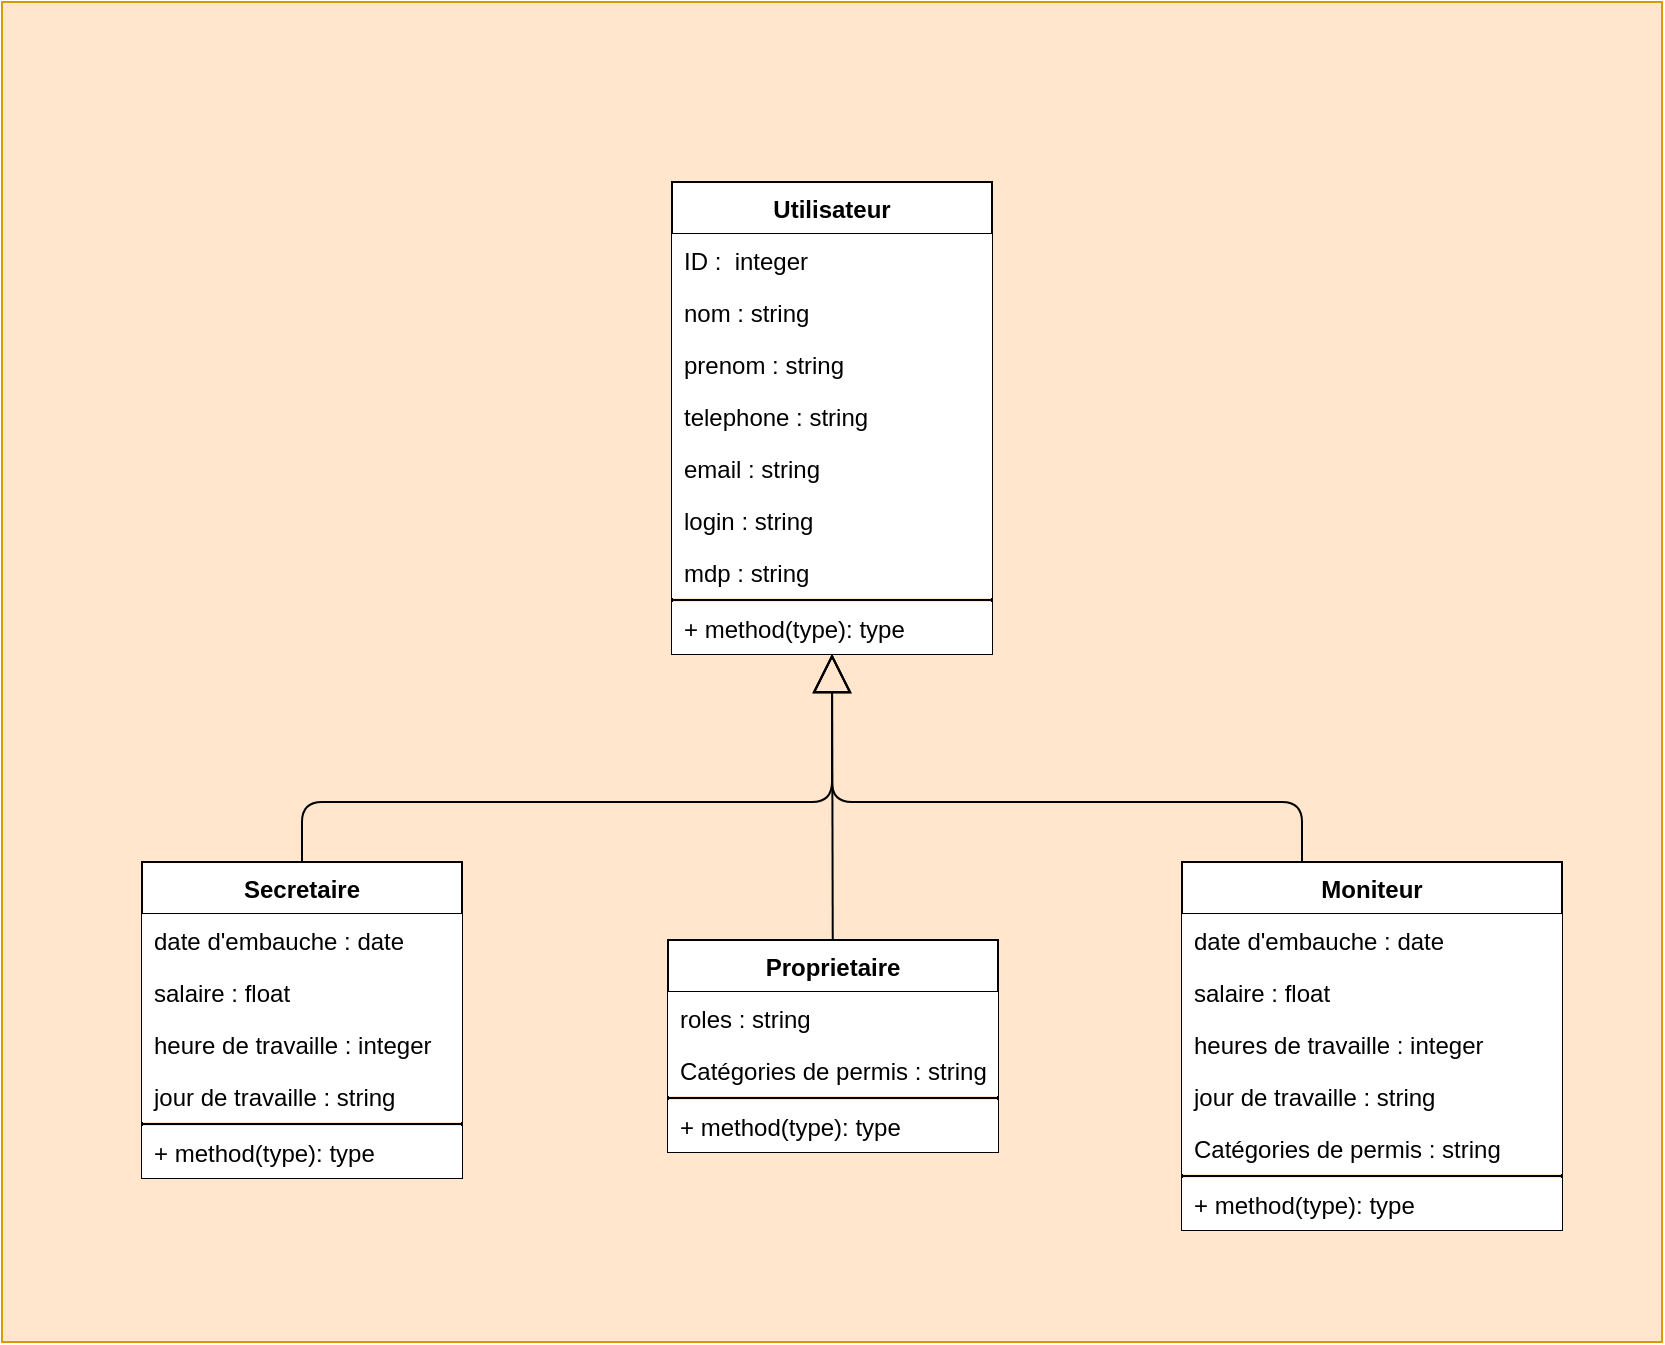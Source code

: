 <mxfile>
    <diagram id="sC_D1x3g-kMsPNdWYfEw" name="Page-1">
        <mxGraphModel dx="871" dy="530" grid="1" gridSize="10" guides="1" tooltips="1" connect="1" arrows="1" fold="1" page="1" pageScale="1" pageWidth="850" pageHeight="1100" math="0" shadow="0">
            <root>
                <mxCell id="0"/>
                <mxCell id="1" parent="0"/>
                <mxCell id="2" value="" style="rounded=0;whiteSpace=wrap;html=1;fillColor=#ffe6cc;strokeColor=#d79b00;" parent="1" vertex="1">
                    <mxGeometry x="10" y="10" width="830" height="670" as="geometry"/>
                </mxCell>
                <mxCell id="3" value="Utilisateur" style="swimlane;fontStyle=1;align=center;verticalAlign=top;childLayout=stackLayout;horizontal=1;startSize=26;horizontalStack=0;resizeParent=1;resizeParentMax=0;resizeLast=0;collapsible=1;marginBottom=0;" parent="1" vertex="1">
                    <mxGeometry x="345" y="100" width="160" height="236" as="geometry"/>
                </mxCell>
                <mxCell id="26" value="ID :  integer" style="text;align=left;verticalAlign=top;spacingLeft=4;spacingRight=4;overflow=hidden;rotatable=0;points=[[0,0.5],[1,0.5]];portConstraint=eastwest;fillColor=default;" parent="3" vertex="1">
                    <mxGeometry y="26" width="160" height="26" as="geometry"/>
                </mxCell>
                <mxCell id="4" value="nom : string" style="text;align=left;verticalAlign=top;spacingLeft=4;spacingRight=4;overflow=hidden;rotatable=0;points=[[0,0.5],[1,0.5]];portConstraint=eastwest;fillColor=default;" parent="3" vertex="1">
                    <mxGeometry y="52" width="160" height="26" as="geometry"/>
                </mxCell>
                <mxCell id="27" value="prenom : string" style="text;align=left;verticalAlign=top;spacingLeft=4;spacingRight=4;overflow=hidden;rotatable=0;points=[[0,0.5],[1,0.5]];portConstraint=eastwest;fillColor=default;" parent="3" vertex="1">
                    <mxGeometry y="78" width="160" height="26" as="geometry"/>
                </mxCell>
                <mxCell id="46" value="telephone : string" style="text;align=left;verticalAlign=top;spacingLeft=4;spacingRight=4;overflow=hidden;rotatable=0;points=[[0,0.5],[1,0.5]];portConstraint=eastwest;fillColor=default;" parent="3" vertex="1">
                    <mxGeometry y="104" width="160" height="26" as="geometry"/>
                </mxCell>
                <mxCell id="47" value="email : string" style="text;align=left;verticalAlign=top;spacingLeft=4;spacingRight=4;overflow=hidden;rotatable=0;points=[[0,0.5],[1,0.5]];portConstraint=eastwest;fillColor=default;" parent="3" vertex="1">
                    <mxGeometry y="130" width="160" height="26" as="geometry"/>
                </mxCell>
                <mxCell id="28" value="login : string" style="text;align=left;verticalAlign=top;spacingLeft=4;spacingRight=4;overflow=hidden;rotatable=0;points=[[0,0.5],[1,0.5]];portConstraint=eastwest;fillColor=default;" parent="3" vertex="1">
                    <mxGeometry y="156" width="160" height="26" as="geometry"/>
                </mxCell>
                <mxCell id="29" value="mdp : string" style="text;align=left;verticalAlign=top;spacingLeft=4;spacingRight=4;overflow=hidden;rotatable=0;points=[[0,0.5],[1,0.5]];portConstraint=eastwest;fillColor=default;" parent="3" vertex="1">
                    <mxGeometry y="182" width="160" height="26" as="geometry"/>
                </mxCell>
                <mxCell id="5" value="" style="line;strokeWidth=1;align=left;verticalAlign=middle;spacingTop=-1;spacingLeft=3;spacingRight=3;rotatable=0;labelPosition=right;points=[];portConstraint=eastwest;fillColor=none;strokeColor=#000000;fontColor=#ffffff;" parent="3" vertex="1">
                    <mxGeometry y="208" width="160" height="2" as="geometry"/>
                </mxCell>
                <mxCell id="6" value="+ method(type): type" style="text;align=left;verticalAlign=top;spacingLeft=4;spacingRight=4;overflow=hidden;rotatable=0;points=[[0,0.5],[1,0.5]];portConstraint=eastwest;fillColor=default;" parent="3" vertex="1">
                    <mxGeometry y="210" width="160" height="26" as="geometry"/>
                </mxCell>
                <mxCell id="23" style="edgeStyle=orthogonalEdgeStyle;html=1;entryX=0.5;entryY=1;entryDx=0;entryDy=0;endArrow=block;endFill=0;endSize=17;" parent="1" source="11" target="3" edge="1">
                    <mxGeometry relative="1" as="geometry">
                        <Array as="points">
                            <mxPoint x="160" y="410"/>
                            <mxPoint x="425" y="410"/>
                        </Array>
                    </mxGeometry>
                </mxCell>
                <mxCell id="11" value="Secretaire" style="swimlane;fontStyle=1;align=center;verticalAlign=top;childLayout=stackLayout;horizontal=1;startSize=26;horizontalStack=0;resizeParent=1;resizeParentMax=0;resizeLast=0;collapsible=1;marginBottom=0;" parent="1" vertex="1">
                    <mxGeometry x="80" y="440" width="160" height="158" as="geometry"/>
                </mxCell>
                <mxCell id="42" value="date d'embauche : date" style="text;align=left;verticalAlign=top;spacingLeft=4;spacingRight=4;overflow=hidden;rotatable=0;points=[[0,0.5],[1,0.5]];portConstraint=eastwest;fillColor=default;" parent="11" vertex="1">
                    <mxGeometry y="26" width="160" height="26" as="geometry"/>
                </mxCell>
                <mxCell id="40" value="salaire : float" style="text;align=left;verticalAlign=top;spacingLeft=4;spacingRight=4;overflow=hidden;rotatable=0;points=[[0,0.5],[1,0.5]];portConstraint=eastwest;fillColor=default;" parent="11" vertex="1">
                    <mxGeometry y="52" width="160" height="26" as="geometry"/>
                </mxCell>
                <mxCell id="44" value="heure de travaille : integer" style="text;align=left;verticalAlign=top;spacingLeft=4;spacingRight=4;overflow=hidden;rotatable=0;points=[[0,0.5],[1,0.5]];portConstraint=eastwest;fillColor=default;" parent="11" vertex="1">
                    <mxGeometry y="78" width="160" height="26" as="geometry"/>
                </mxCell>
                <mxCell id="12" value="jour de travaille : string" style="text;align=left;verticalAlign=top;spacingLeft=4;spacingRight=4;overflow=hidden;rotatable=0;points=[[0,0.5],[1,0.5]];portConstraint=eastwest;fillColor=default;" parent="11" vertex="1">
                    <mxGeometry y="104" width="160" height="26" as="geometry"/>
                </mxCell>
                <mxCell id="13" value="" style="line;strokeWidth=1;align=left;verticalAlign=middle;spacingTop=-1;spacingLeft=3;spacingRight=3;rotatable=0;labelPosition=right;points=[];portConstraint=eastwest;fillColor=none;strokeColor=#000000;fontColor=#ffffff;" parent="11" vertex="1">
                    <mxGeometry y="130" width="160" height="2" as="geometry"/>
                </mxCell>
                <mxCell id="14" value="+ method(type): type" style="text;align=left;verticalAlign=top;spacingLeft=4;spacingRight=4;overflow=hidden;rotatable=0;points=[[0,0.5],[1,0.5]];portConstraint=eastwest;fillColor=default;" parent="11" vertex="1">
                    <mxGeometry y="132" width="160" height="26" as="geometry"/>
                </mxCell>
                <mxCell id="24" style="edgeStyle=none;html=1;endArrow=block;endFill=0;endSize=17;" parent="1" source="15" target="6" edge="1">
                    <mxGeometry relative="1" as="geometry"/>
                </mxCell>
                <mxCell id="15" value="Proprietaire" style="swimlane;fontStyle=1;align=center;verticalAlign=top;childLayout=stackLayout;horizontal=1;startSize=26;horizontalStack=0;resizeParent=1;resizeParentMax=0;resizeLast=0;collapsible=1;marginBottom=0;" parent="1" vertex="1">
                    <mxGeometry x="343" y="479" width="165" height="106" as="geometry"/>
                </mxCell>
                <mxCell id="16" value="roles : string" style="text;align=left;verticalAlign=top;spacingLeft=4;spacingRight=4;overflow=hidden;rotatable=0;points=[[0,0.5],[1,0.5]];portConstraint=eastwest;fillColor=default;" parent="15" vertex="1">
                    <mxGeometry y="26" width="165" height="26" as="geometry"/>
                </mxCell>
                <mxCell id="52" value="Catégories de permis : string" style="text;align=left;verticalAlign=top;spacingLeft=4;spacingRight=4;overflow=hidden;rotatable=0;points=[[0,0.5],[1,0.5]];portConstraint=eastwest;fillColor=default;" vertex="1" parent="15">
                    <mxGeometry y="52" width="165" height="26" as="geometry"/>
                </mxCell>
                <mxCell id="17" value="" style="line;strokeWidth=1;align=left;verticalAlign=middle;spacingTop=-1;spacingLeft=3;spacingRight=3;rotatable=0;labelPosition=right;points=[];portConstraint=eastwest;fillColor=none;strokeColor=#000000;fontColor=#ffffff;" parent="15" vertex="1">
                    <mxGeometry y="78" width="165" height="2" as="geometry"/>
                </mxCell>
                <mxCell id="18" value="+ method(type): type" style="text;align=left;verticalAlign=top;spacingLeft=4;spacingRight=4;overflow=hidden;rotatable=0;points=[[0,0.5],[1,0.5]];portConstraint=eastwest;fillColor=default;" parent="15" vertex="1">
                    <mxGeometry y="80" width="165" height="26" as="geometry"/>
                </mxCell>
                <mxCell id="25" style="edgeStyle=orthogonalEdgeStyle;html=1;entryX=0.5;entryY=1;entryDx=0;entryDy=0;endSize=17;endArrow=block;endFill=0;" parent="1" source="19" target="3" edge="1">
                    <mxGeometry relative="1" as="geometry">
                        <Array as="points">
                            <mxPoint x="660" y="410"/>
                            <mxPoint x="425" y="410"/>
                        </Array>
                    </mxGeometry>
                </mxCell>
                <mxCell id="19" value="Moniteur" style="swimlane;fontStyle=1;align=center;verticalAlign=top;childLayout=stackLayout;horizontal=1;startSize=26;horizontalStack=0;resizeParent=1;resizeParentMax=0;resizeLast=0;collapsible=1;marginBottom=0;" parent="1" vertex="1">
                    <mxGeometry x="600" y="440" width="190" height="184" as="geometry"/>
                </mxCell>
                <mxCell id="20" value="date d'embauche : date" style="text;align=left;verticalAlign=top;spacingLeft=4;spacingRight=4;overflow=hidden;rotatable=0;points=[[0,0.5],[1,0.5]];portConstraint=eastwest;fillColor=default;" parent="19" vertex="1">
                    <mxGeometry y="26" width="190" height="26" as="geometry"/>
                </mxCell>
                <mxCell id="43" value="salaire : float" style="text;align=left;verticalAlign=top;spacingLeft=4;spacingRight=4;overflow=hidden;rotatable=0;points=[[0,0.5],[1,0.5]];portConstraint=eastwest;fillColor=default;" parent="19" vertex="1">
                    <mxGeometry y="52" width="190" height="26" as="geometry"/>
                </mxCell>
                <mxCell id="30" value="heures de travaille : integer" style="text;align=left;verticalAlign=top;spacingLeft=4;spacingRight=4;overflow=hidden;rotatable=0;points=[[0,0.5],[1,0.5]];portConstraint=eastwest;fillColor=default;" parent="19" vertex="1">
                    <mxGeometry y="78" width="190" height="26" as="geometry"/>
                </mxCell>
                <mxCell id="31" value="jour de travaille : string" style="text;align=left;verticalAlign=top;spacingLeft=4;spacingRight=4;overflow=hidden;rotatable=0;points=[[0,0.5],[1,0.5]];portConstraint=eastwest;fillColor=default;" parent="19" vertex="1">
                    <mxGeometry y="104" width="190" height="26" as="geometry"/>
                </mxCell>
                <mxCell id="45" value="Catégories de permis : string" style="text;align=left;verticalAlign=top;spacingLeft=4;spacingRight=4;overflow=hidden;rotatable=0;points=[[0,0.5],[1,0.5]];portConstraint=eastwest;fillColor=default;" parent="19" vertex="1">
                    <mxGeometry y="130" width="190" height="26" as="geometry"/>
                </mxCell>
                <mxCell id="21" value="" style="line;strokeWidth=1;align=left;verticalAlign=middle;spacingTop=-1;spacingLeft=3;spacingRight=3;rotatable=0;labelPosition=right;points=[];portConstraint=eastwest;fillColor=none;strokeColor=#000000;fontColor=#ffffff;" parent="19" vertex="1">
                    <mxGeometry y="156" width="190" height="2" as="geometry"/>
                </mxCell>
                <mxCell id="22" value="+ method(type): type" style="text;align=left;verticalAlign=top;spacingLeft=4;spacingRight=4;overflow=hidden;rotatable=0;points=[[0,0.5],[1,0.5]];portConstraint=eastwest;fillColor=default;" parent="19" vertex="1">
                    <mxGeometry y="158" width="190" height="26" as="geometry"/>
                </mxCell>
            </root>
        </mxGraphModel>
    </diagram>
</mxfile>